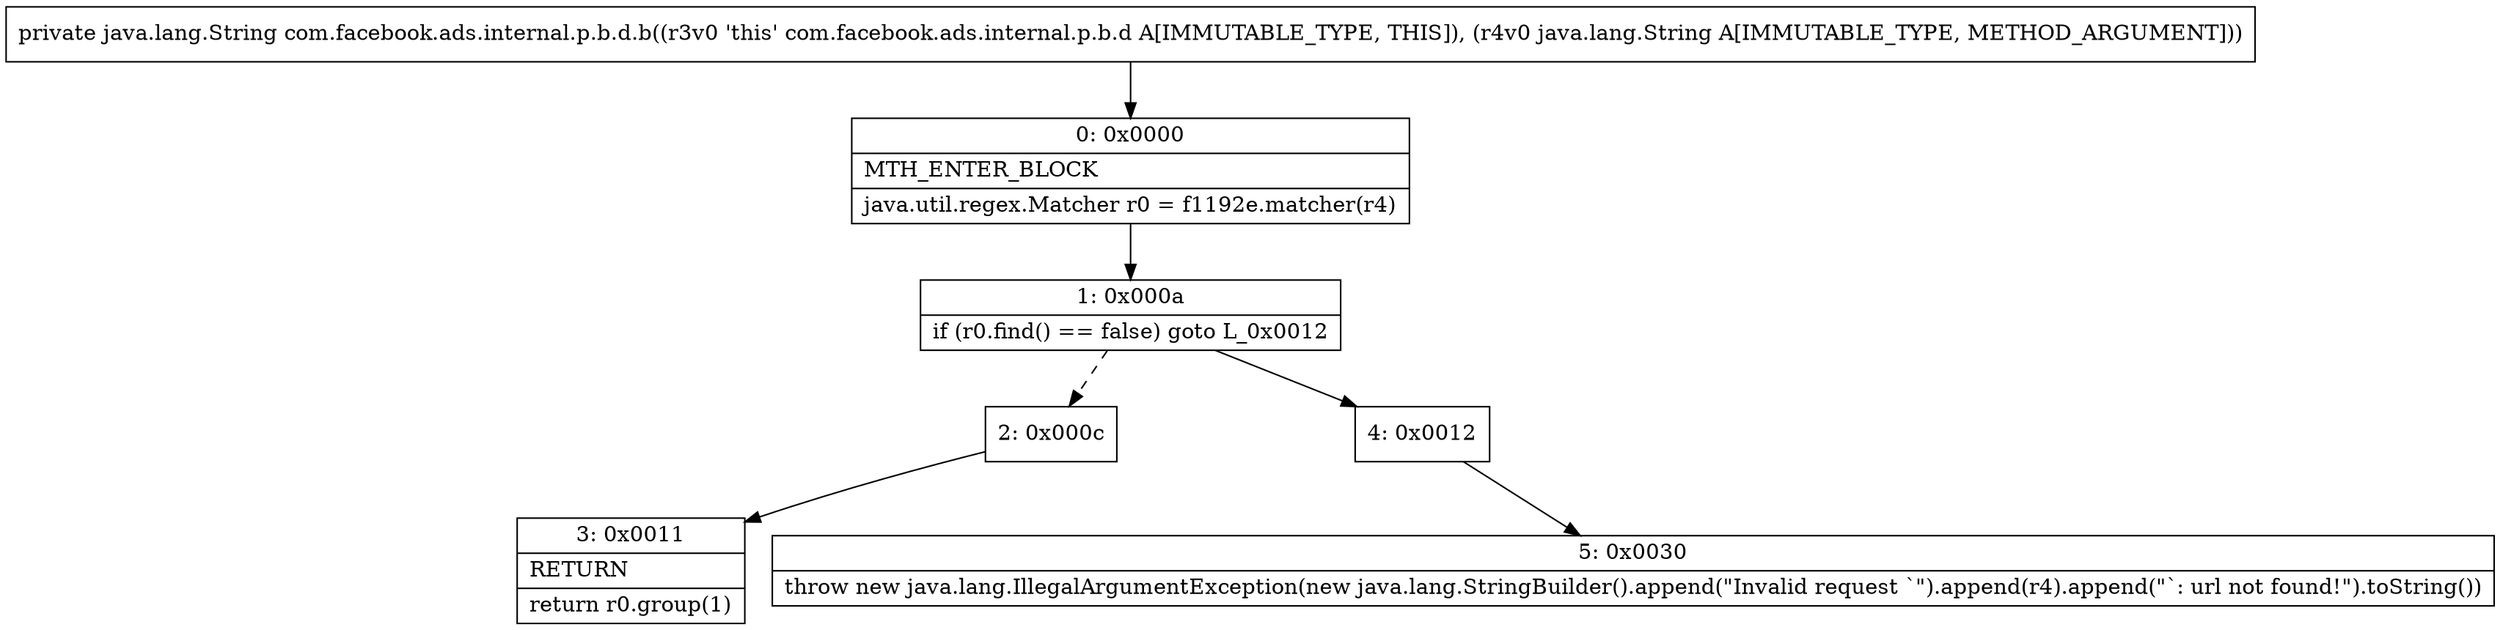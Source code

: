 digraph "CFG forcom.facebook.ads.internal.p.b.d.b(Ljava\/lang\/String;)Ljava\/lang\/String;" {
Node_0 [shape=record,label="{0\:\ 0x0000|MTH_ENTER_BLOCK\l|java.util.regex.Matcher r0 = f1192e.matcher(r4)\l}"];
Node_1 [shape=record,label="{1\:\ 0x000a|if (r0.find() == false) goto L_0x0012\l}"];
Node_2 [shape=record,label="{2\:\ 0x000c}"];
Node_3 [shape=record,label="{3\:\ 0x0011|RETURN\l|return r0.group(1)\l}"];
Node_4 [shape=record,label="{4\:\ 0x0012}"];
Node_5 [shape=record,label="{5\:\ 0x0030|throw new java.lang.IllegalArgumentException(new java.lang.StringBuilder().append(\"Invalid request `\").append(r4).append(\"`: url not found!\").toString())\l}"];
MethodNode[shape=record,label="{private java.lang.String com.facebook.ads.internal.p.b.d.b((r3v0 'this' com.facebook.ads.internal.p.b.d A[IMMUTABLE_TYPE, THIS]), (r4v0 java.lang.String A[IMMUTABLE_TYPE, METHOD_ARGUMENT])) }"];
MethodNode -> Node_0;
Node_0 -> Node_1;
Node_1 -> Node_2[style=dashed];
Node_1 -> Node_4;
Node_2 -> Node_3;
Node_4 -> Node_5;
}

